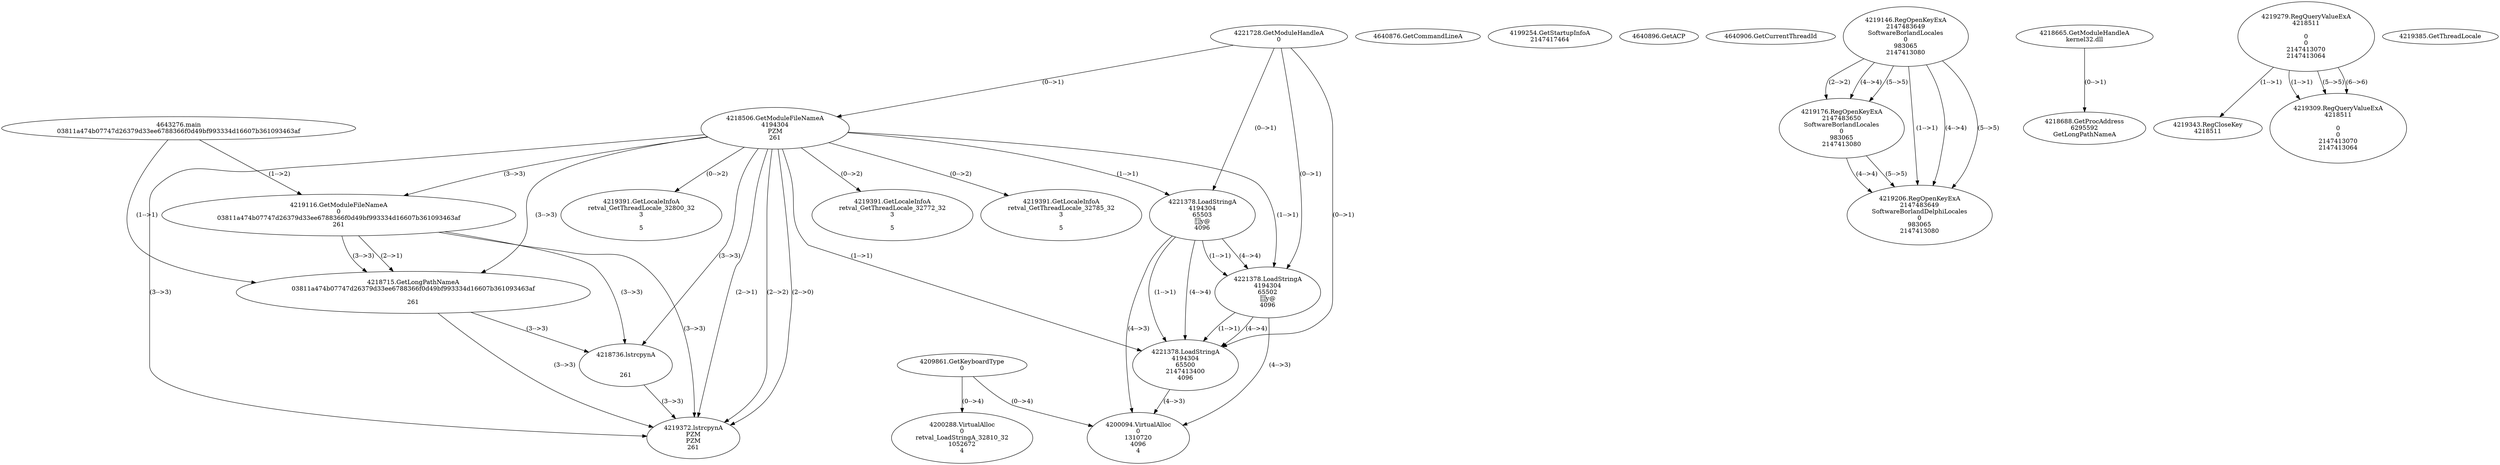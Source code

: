 // Global SCDG with merge call
digraph {
	0 [label="4643276.main
03811a474b07747d26379d33ee6788366f0d49bf993334d16607b361093463af"]
	1 [label="4221728.GetModuleHandleA
0"]
	2 [label="4209861.GetKeyboardType
0"]
	3 [label="4640876.GetCommandLineA
"]
	4 [label="4199254.GetStartupInfoA
2147417464"]
	5 [label="4640896.GetACP
"]
	6 [label="4640906.GetCurrentThreadId
"]
	7 [label="4218506.GetModuleFileNameA
4194304
PZM
261"]
	1 -> 7 [label="(0-->1)"]
	8 [label="4219116.GetModuleFileNameA
0
03811a474b07747d26379d33ee6788366f0d49bf993334d16607b361093463af
261"]
	0 -> 8 [label="(1-->2)"]
	7 -> 8 [label="(3-->3)"]
	9 [label="4219146.RegOpenKeyExA
2147483649
Software\Borland\Locales
0
983065
2147413080"]
	10 [label="4218665.GetModuleHandleA
kernel32.dll"]
	11 [label="4218688.GetProcAddress
6295592
GetLongPathNameA"]
	10 -> 11 [label="(0-->1)"]
	12 [label="4218715.GetLongPathNameA
03811a474b07747d26379d33ee6788366f0d49bf993334d16607b361093463af

261"]
	0 -> 12 [label="(1-->1)"]
	8 -> 12 [label="(2-->1)"]
	7 -> 12 [label="(3-->3)"]
	8 -> 12 [label="(3-->3)"]
	13 [label="4218736.lstrcpynA


261"]
	7 -> 13 [label="(3-->3)"]
	8 -> 13 [label="(3-->3)"]
	12 -> 13 [label="(3-->3)"]
	14 [label="4219279.RegQueryValueExA
4218511

0
0
2147413070
2147413064"]
	15 [label="4219343.RegCloseKey
4218511"]
	14 -> 15 [label="(1-->1)"]
	16 [label="4219372.lstrcpynA
PZM
PZM
261"]
	7 -> 16 [label="(2-->1)"]
	7 -> 16 [label="(2-->2)"]
	7 -> 16 [label="(3-->3)"]
	8 -> 16 [label="(3-->3)"]
	12 -> 16 [label="(3-->3)"]
	13 -> 16 [label="(3-->3)"]
	7 -> 16 [label="(2-->0)"]
	17 [label="4219385.GetThreadLocale
"]
	18 [label="4219391.GetLocaleInfoA
retval_GetThreadLocale_32800_32
3

5"]
	7 -> 18 [label="(0-->2)"]
	19 [label="4221378.LoadStringA
4194304
65503
y@
4096"]
	1 -> 19 [label="(0-->1)"]
	7 -> 19 [label="(1-->1)"]
	20 [label="4221378.LoadStringA
4194304
65502
y@
4096"]
	1 -> 20 [label="(0-->1)"]
	7 -> 20 [label="(1-->1)"]
	19 -> 20 [label="(1-->1)"]
	19 -> 20 [label="(4-->4)"]
	21 [label="4219176.RegOpenKeyExA
2147483650
Software\Borland\Locales
0
983065
2147413080"]
	9 -> 21 [label="(2-->2)"]
	9 -> 21 [label="(4-->4)"]
	9 -> 21 [label="(5-->5)"]
	22 [label="4219206.RegOpenKeyExA
2147483649
Software\Borland\Delphi\Locales
0
983065
2147413080"]
	9 -> 22 [label="(1-->1)"]
	9 -> 22 [label="(4-->4)"]
	21 -> 22 [label="(4-->4)"]
	9 -> 22 [label="(5-->5)"]
	21 -> 22 [label="(5-->5)"]
	23 [label="4219391.GetLocaleInfoA
retval_GetThreadLocale_32772_32
3

5"]
	7 -> 23 [label="(0-->2)"]
	24 [label="4200288.VirtualAlloc
0
retval_LoadStringA_32810_32
1052672
4"]
	2 -> 24 [label="(0-->4)"]
	25 [label="4219309.RegQueryValueExA
4218511

0
0
2147413070
2147413064"]
	14 -> 25 [label="(1-->1)"]
	14 -> 25 [label="(5-->5)"]
	14 -> 25 [label="(6-->6)"]
	26 [label="4219391.GetLocaleInfoA
retval_GetThreadLocale_32785_32
3

5"]
	7 -> 26 [label="(0-->2)"]
	27 [label="4221378.LoadStringA
4194304
65500
2147413400
4096"]
	1 -> 27 [label="(0-->1)"]
	7 -> 27 [label="(1-->1)"]
	19 -> 27 [label="(1-->1)"]
	20 -> 27 [label="(1-->1)"]
	19 -> 27 [label="(4-->4)"]
	20 -> 27 [label="(4-->4)"]
	28 [label="4200094.VirtualAlloc
0
1310720
4096
4"]
	19 -> 28 [label="(4-->3)"]
	20 -> 28 [label="(4-->3)"]
	27 -> 28 [label="(4-->3)"]
	2 -> 28 [label="(0-->4)"]
}
